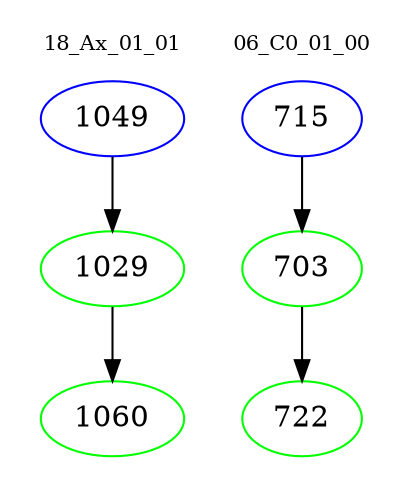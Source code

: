 digraph{
subgraph cluster_0 {
color = white
label = "18_Ax_01_01";
fontsize=10;
T0_1049 [label="1049", color="blue"]
T0_1049 -> T0_1029 [color="black"]
T0_1029 [label="1029", color="green"]
T0_1029 -> T0_1060 [color="black"]
T0_1060 [label="1060", color="green"]
}
subgraph cluster_1 {
color = white
label = "06_C0_01_00";
fontsize=10;
T1_715 [label="715", color="blue"]
T1_715 -> T1_703 [color="black"]
T1_703 [label="703", color="green"]
T1_703 -> T1_722 [color="black"]
T1_722 [label="722", color="green"]
}
}
